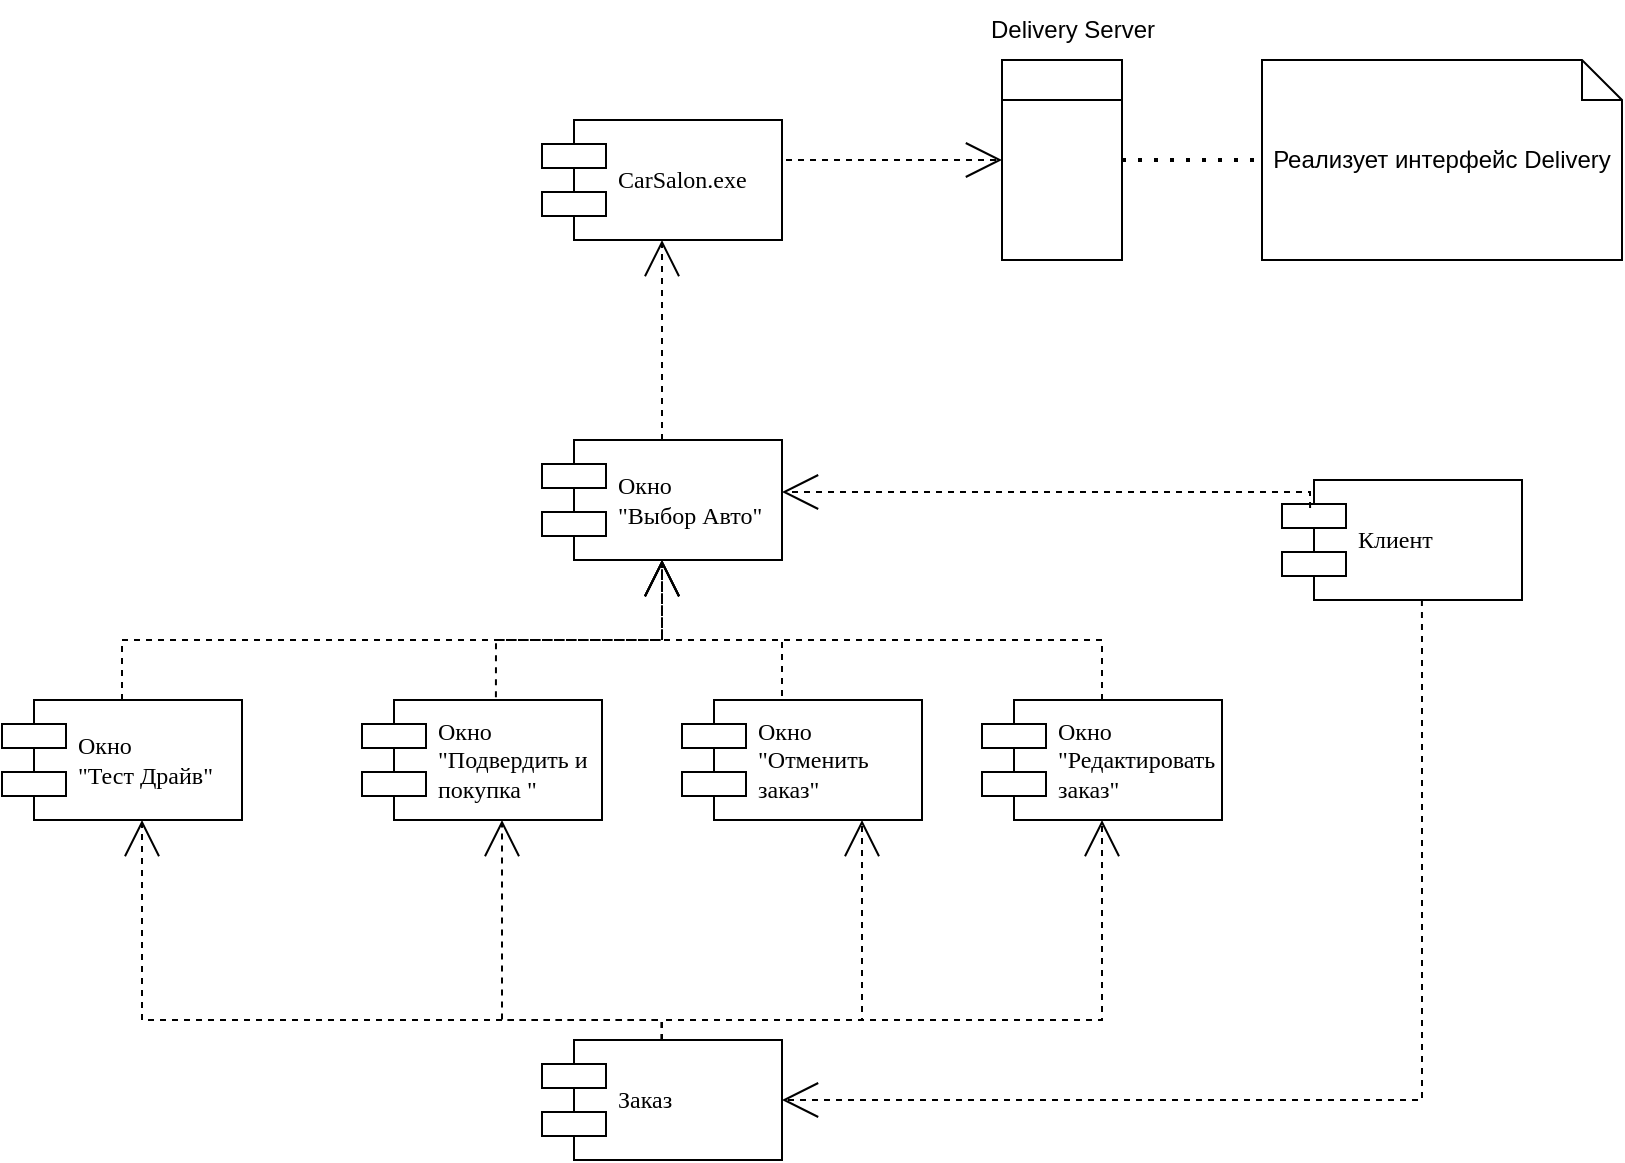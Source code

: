 <mxfile version="24.4.0" type="github" pages="2">
  <diagram name="Page-1" id="5f0bae14-7c28-e335-631c-24af17079c00">
    <mxGraphModel dx="1158" dy="1373" grid="1" gridSize="10" guides="1" tooltips="1" connect="1" arrows="1" fold="1" page="1" pageScale="1" pageWidth="1100" pageHeight="850" background="none" math="0" shadow="0">
      <root>
        <mxCell id="0" />
        <mxCell id="1" parent="0" />
        <mxCell id="39150e848f15840c-5" value="Окно&amp;nbsp;&lt;div&gt;&quot;Редактировать&lt;/div&gt;&lt;div&gt;заказ&lt;span style=&quot;background-color: initial;&quot;&gt;&quot;&lt;/span&gt;&lt;/div&gt;" style="shape=component;align=left;spacingLeft=36;rounded=0;shadow=0;comic=0;labelBackgroundColor=none;strokeWidth=1;fontFamily=Verdana;fontSize=12;html=1;" parent="1" vertex="1">
          <mxGeometry x="540" y="560" width="120" height="60" as="geometry" />
        </mxCell>
        <mxCell id="eIVp__R6nEYvsknZ3y0x-4" value="" style="swimlane;fontStyle=0;childLayout=stackLayout;horizontal=1;startSize=20;fillColor=none;horizontalStack=0;resizeParent=1;resizeParentMax=0;resizeLast=0;collapsible=1;marginBottom=0;whiteSpace=wrap;html=1;" parent="1" vertex="1">
          <mxGeometry x="550" y="240" width="60" height="100" as="geometry" />
        </mxCell>
        <mxCell id="eIVp__R6nEYvsknZ3y0x-10" value="Реализует интерфейс Delivery" style="shape=note;size=20;whiteSpace=wrap;html=1;" parent="1" vertex="1">
          <mxGeometry x="680" y="240" width="180" height="100" as="geometry" />
        </mxCell>
        <mxCell id="6XnjfjkZAE3h-tdR2Nu3-2" value="CarSalon.exe" style="shape=component;align=left;spacingLeft=36;rounded=0;shadow=0;comic=0;labelBackgroundColor=none;strokeWidth=1;fontFamily=Verdana;fontSize=12;html=1;" parent="1" vertex="1">
          <mxGeometry x="320" y="270" width="120" height="60" as="geometry" />
        </mxCell>
        <mxCell id="6XnjfjkZAE3h-tdR2Nu3-3" value="Клиент" style="shape=component;align=left;spacingLeft=36;rounded=0;shadow=0;comic=0;labelBackgroundColor=none;strokeWidth=1;fontFamily=Verdana;fontSize=12;html=1;" parent="1" vertex="1">
          <mxGeometry x="690" y="450" width="120" height="60" as="geometry" />
        </mxCell>
        <mxCell id="6XnjfjkZAE3h-tdR2Nu3-4" value="Заказ" style="shape=component;align=left;spacingLeft=36;rounded=0;shadow=0;comic=0;labelBackgroundColor=none;strokeWidth=1;fontFamily=Verdana;fontSize=12;html=1;" parent="1" vertex="1">
          <mxGeometry x="320" y="730" width="120" height="60" as="geometry" />
        </mxCell>
        <mxCell id="6XnjfjkZAE3h-tdR2Nu3-5" value="Окно&amp;nbsp;&lt;div&gt;&quot;Выбор Авто&quot;&lt;/div&gt;" style="shape=component;align=left;spacingLeft=36;rounded=0;shadow=0;comic=0;labelBackgroundColor=none;strokeWidth=1;fontFamily=Verdana;fontSize=12;html=1;" parent="1" vertex="1">
          <mxGeometry x="320" y="430" width="120" height="60" as="geometry" />
        </mxCell>
        <mxCell id="jZnFYh7PUX8Ud4OBRcRS-1" style="edgeStyle=orthogonalEdgeStyle;rounded=0;html=1;labelBackgroundColor=none;startArrow=none;startFill=0;startSize=8;endArrow=open;endFill=0;endSize=16;fontFamily=Verdana;fontSize=12;dashed=1;entryX=0.5;entryY=1;entryDx=0;entryDy=0;" edge="1" parent="1" source="6XnjfjkZAE3h-tdR2Nu3-5" target="6XnjfjkZAE3h-tdR2Nu3-2">
          <mxGeometry relative="1" as="geometry">
            <Array as="points">
              <mxPoint x="380" y="390" />
              <mxPoint x="380" y="390" />
            </Array>
            <mxPoint x="580" y="420" as="sourcePoint" />
            <mxPoint x="270" y="370" as="targetPoint" />
          </mxGeometry>
        </mxCell>
        <mxCell id="jZnFYh7PUX8Ud4OBRcRS-3" style="edgeStyle=orthogonalEdgeStyle;rounded=0;html=1;labelBackgroundColor=none;startArrow=none;startFill=0;startSize=8;endArrow=open;endFill=0;endSize=16;fontFamily=Verdana;fontSize=12;dashed=1;entryX=1;entryY=0.25;entryDx=0;entryDy=0;exitX=0.117;exitY=0.05;exitDx=0;exitDy=0;exitPerimeter=0;" edge="1" parent="1">
          <mxGeometry relative="1" as="geometry">
            <Array as="points">
              <mxPoint x="704" y="456" />
            </Array>
            <mxPoint x="704.04" y="464" as="sourcePoint" />
            <mxPoint x="440" y="456" as="targetPoint" />
          </mxGeometry>
        </mxCell>
        <mxCell id="jZnFYh7PUX8Ud4OBRcRS-4" style="edgeStyle=orthogonalEdgeStyle;rounded=0;html=1;labelBackgroundColor=none;startArrow=none;startFill=0;startSize=8;endArrow=open;endFill=0;endSize=16;fontFamily=Verdana;fontSize=12;dashed=1;exitX=0.583;exitY=1;exitDx=0;exitDy=0;exitPerimeter=0;" edge="1" parent="1" source="6XnjfjkZAE3h-tdR2Nu3-3" target="6XnjfjkZAE3h-tdR2Nu3-4">
          <mxGeometry relative="1" as="geometry">
            <Array as="points">
              <mxPoint x="760" y="530" />
              <mxPoint x="760" y="530" />
            </Array>
            <mxPoint x="754.04" y="558" as="sourcePoint" />
            <mxPoint x="490" y="550" as="targetPoint" />
          </mxGeometry>
        </mxCell>
        <mxCell id="jZnFYh7PUX8Ud4OBRcRS-5" value="Окно&amp;nbsp;&lt;div&gt;&quot;Отменить&amp;nbsp;&lt;/div&gt;&lt;div&gt;заказ&lt;span style=&quot;background-color: initial;&quot;&gt;&quot;&lt;/span&gt;&lt;/div&gt;" style="shape=component;align=left;spacingLeft=36;rounded=0;shadow=0;comic=0;labelBackgroundColor=none;strokeWidth=1;fontFamily=Verdana;fontSize=12;html=1;" vertex="1" parent="1">
          <mxGeometry x="390" y="560" width="120" height="60" as="geometry" />
        </mxCell>
        <mxCell id="jZnFYh7PUX8Ud4OBRcRS-6" value="Окно&amp;nbsp;&lt;div&gt;&quot;Подвердить и&amp;nbsp;&lt;/div&gt;&lt;div&gt;покупка &quot;&lt;/div&gt;" style="shape=component;align=left;spacingLeft=36;rounded=0;shadow=0;comic=0;labelBackgroundColor=none;strokeWidth=1;fontFamily=Verdana;fontSize=12;html=1;" vertex="1" parent="1">
          <mxGeometry x="230" y="560" width="120" height="60" as="geometry" />
        </mxCell>
        <mxCell id="jZnFYh7PUX8Ud4OBRcRS-7" value="Окно&amp;nbsp;&lt;div&gt;&quot;Тест Драйв&quot;&lt;/div&gt;" style="shape=component;align=left;spacingLeft=36;rounded=0;shadow=0;comic=0;labelBackgroundColor=none;strokeWidth=1;fontFamily=Verdana;fontSize=12;html=1;" vertex="1" parent="1">
          <mxGeometry x="50" y="560" width="120" height="60" as="geometry" />
        </mxCell>
        <mxCell id="jZnFYh7PUX8Ud4OBRcRS-8" style="edgeStyle=orthogonalEdgeStyle;rounded=0;html=1;labelBackgroundColor=none;startArrow=none;startFill=0;startSize=8;endArrow=open;endFill=0;endSize=16;fontFamily=Verdana;fontSize=12;dashed=1;exitX=0.5;exitY=0;exitDx=0;exitDy=0;" edge="1" parent="1" source="6XnjfjkZAE3h-tdR2Nu3-4" target="jZnFYh7PUX8Ud4OBRcRS-7">
          <mxGeometry relative="1" as="geometry">
            <Array as="points">
              <mxPoint x="380" y="720" />
              <mxPoint x="120" y="720" />
            </Array>
            <mxPoint x="370" y="610" as="sourcePoint" />
            <mxPoint x="370" y="510" as="targetPoint" />
          </mxGeometry>
        </mxCell>
        <mxCell id="jZnFYh7PUX8Ud4OBRcRS-9" style="edgeStyle=orthogonalEdgeStyle;rounded=0;html=1;labelBackgroundColor=none;startArrow=none;startFill=0;startSize=8;endArrow=open;endFill=0;endSize=16;fontFamily=Verdana;fontSize=12;dashed=1;" edge="1" parent="1" target="jZnFYh7PUX8Ud4OBRcRS-6">
          <mxGeometry relative="1" as="geometry">
            <Array as="points">
              <mxPoint x="380" y="720" />
              <mxPoint x="300" y="720" />
            </Array>
            <mxPoint x="379.7" y="730" as="sourcePoint" />
            <mxPoint x="379.7" y="630" as="targetPoint" />
          </mxGeometry>
        </mxCell>
        <mxCell id="jZnFYh7PUX8Ud4OBRcRS-10" style="edgeStyle=orthogonalEdgeStyle;rounded=0;html=1;labelBackgroundColor=none;startArrow=none;startFill=0;startSize=8;endArrow=open;endFill=0;endSize=16;fontFamily=Verdana;fontSize=12;dashed=1;exitX=0.5;exitY=0;exitDx=0;exitDy=0;" edge="1" parent="1" source="6XnjfjkZAE3h-tdR2Nu3-4" target="jZnFYh7PUX8Ud4OBRcRS-5">
          <mxGeometry relative="1" as="geometry">
            <Array as="points">
              <mxPoint x="380" y="720" />
              <mxPoint x="480" y="720" />
            </Array>
            <mxPoint x="480" y="730" as="sourcePoint" />
            <mxPoint x="480" y="630" as="targetPoint" />
          </mxGeometry>
        </mxCell>
        <mxCell id="jZnFYh7PUX8Ud4OBRcRS-11" style="edgeStyle=orthogonalEdgeStyle;rounded=0;html=1;labelBackgroundColor=none;startArrow=none;startFill=0;startSize=8;endArrow=open;endFill=0;endSize=16;fontFamily=Verdana;fontSize=12;dashed=1;exitX=0.5;exitY=0;exitDx=0;exitDy=0;" edge="1" parent="1" source="6XnjfjkZAE3h-tdR2Nu3-4" target="39150e848f15840c-5">
          <mxGeometry relative="1" as="geometry">
            <Array as="points">
              <mxPoint x="380" y="720" />
              <mxPoint x="600" y="720" />
            </Array>
            <mxPoint x="599.13" y="730" as="sourcePoint" />
            <mxPoint x="599.13" y="630" as="targetPoint" />
          </mxGeometry>
        </mxCell>
        <mxCell id="jZnFYh7PUX8Ud4OBRcRS-12" style="edgeStyle=orthogonalEdgeStyle;rounded=0;html=1;labelBackgroundColor=none;startArrow=none;startFill=0;startSize=8;endArrow=open;endFill=0;endSize=16;fontFamily=Verdana;fontSize=12;dashed=1;entryX=0.5;entryY=1;entryDx=0;entryDy=0;exitX=0.5;exitY=0;exitDx=0;exitDy=0;" edge="1" parent="1" source="jZnFYh7PUX8Ud4OBRcRS-7" target="6XnjfjkZAE3h-tdR2Nu3-5">
          <mxGeometry relative="1" as="geometry">
            <Array as="points">
              <mxPoint x="110" y="530" />
              <mxPoint x="380" y="530" />
            </Array>
            <mxPoint x="250" y="550" as="sourcePoint" />
            <mxPoint x="250" y="450" as="targetPoint" />
          </mxGeometry>
        </mxCell>
        <mxCell id="jZnFYh7PUX8Ud4OBRcRS-13" style="edgeStyle=orthogonalEdgeStyle;rounded=0;html=1;labelBackgroundColor=none;startArrow=none;startFill=0;startSize=8;endArrow=open;endFill=0;endSize=16;fontFamily=Verdana;fontSize=12;dashed=1;exitX=0.558;exitY=-0.022;exitDx=0;exitDy=0;exitPerimeter=0;" edge="1" parent="1" source="jZnFYh7PUX8Ud4OBRcRS-6" target="6XnjfjkZAE3h-tdR2Nu3-5">
          <mxGeometry relative="1" as="geometry">
            <Array as="points">
              <mxPoint x="297" y="530" />
              <mxPoint x="380" y="530" />
            </Array>
            <mxPoint x="349.13" y="590" as="sourcePoint" />
            <mxPoint x="349.13" y="490" as="targetPoint" />
          </mxGeometry>
        </mxCell>
        <mxCell id="jZnFYh7PUX8Ud4OBRcRS-14" style="edgeStyle=orthogonalEdgeStyle;rounded=0;html=1;labelBackgroundColor=none;startArrow=none;startFill=0;startSize=8;endArrow=open;endFill=0;endSize=16;fontFamily=Verdana;fontSize=12;dashed=1;exitX=0.5;exitY=0;exitDx=0;exitDy=0;" edge="1" parent="1" source="jZnFYh7PUX8Ud4OBRcRS-5" target="6XnjfjkZAE3h-tdR2Nu3-5">
          <mxGeometry relative="1" as="geometry">
            <Array as="points">
              <mxPoint x="440" y="560" />
              <mxPoint x="440" y="530" />
              <mxPoint x="380" y="530" />
            </Array>
            <mxPoint x="490" y="570" as="sourcePoint" />
            <mxPoint x="380" y="500" as="targetPoint" />
          </mxGeometry>
        </mxCell>
        <mxCell id="jZnFYh7PUX8Ud4OBRcRS-15" style="edgeStyle=orthogonalEdgeStyle;rounded=0;html=1;labelBackgroundColor=none;startArrow=none;startFill=0;startSize=8;endArrow=open;endFill=0;endSize=16;fontFamily=Verdana;fontSize=12;dashed=1;entryX=0.5;entryY=1;entryDx=0;entryDy=0;exitX=0.5;exitY=0;exitDx=0;exitDy=0;" edge="1" parent="1" source="39150e848f15840c-5" target="6XnjfjkZAE3h-tdR2Nu3-5">
          <mxGeometry relative="1" as="geometry">
            <Array as="points">
              <mxPoint x="600" y="530" />
              <mxPoint x="380" y="530" />
            </Array>
            <mxPoint x="520" y="580" as="sourcePoint" />
            <mxPoint x="520" y="480" as="targetPoint" />
          </mxGeometry>
        </mxCell>
        <mxCell id="jZnFYh7PUX8Ud4OBRcRS-17" style="edgeStyle=orthogonalEdgeStyle;rounded=0;html=1;labelBackgroundColor=none;startArrow=none;startFill=0;startSize=8;endArrow=open;endFill=0;endSize=16;fontFamily=Verdana;fontSize=12;dashed=1;entryX=0;entryY=0.5;entryDx=0;entryDy=0;exitX=1;exitY=0.5;exitDx=0;exitDy=0;" edge="1" parent="1" source="6XnjfjkZAE3h-tdR2Nu3-2" target="eIVp__R6nEYvsknZ3y0x-4">
          <mxGeometry relative="1" as="geometry">
            <Array as="points">
              <mxPoint x="440" y="290" />
            </Array>
            <mxPoint x="390" y="440" as="sourcePoint" />
            <mxPoint x="390" y="340" as="targetPoint" />
          </mxGeometry>
        </mxCell>
        <mxCell id="jZnFYh7PUX8Ud4OBRcRS-18" value="Delivery Server" style="text;html=1;align=center;verticalAlign=middle;resizable=0;points=[];autosize=1;strokeColor=none;fillColor=none;" vertex="1" parent="1">
          <mxGeometry x="530" y="210" width="110" height="30" as="geometry" />
        </mxCell>
        <mxCell id="jZnFYh7PUX8Ud4OBRcRS-19" value="" style="endArrow=none;dashed=1;html=1;dashPattern=1 3;strokeWidth=2;rounded=0;exitX=1;exitY=0.5;exitDx=0;exitDy=0;entryX=0;entryY=0.5;entryDx=0;entryDy=0;entryPerimeter=0;" edge="1" parent="1" source="eIVp__R6nEYvsknZ3y0x-4" target="eIVp__R6nEYvsknZ3y0x-10">
          <mxGeometry width="50" height="50" relative="1" as="geometry">
            <mxPoint x="750" y="420" as="sourcePoint" />
            <mxPoint x="800" y="370" as="targetPoint" />
          </mxGeometry>
        </mxCell>
      </root>
    </mxGraphModel>
  </diagram>
  <diagram id="_T148nqIjC2XUXLy-xuM" name="Page-2">
    <mxGraphModel dx="1042" dy="1236" grid="1" gridSize="10" guides="1" tooltips="1" connect="1" arrows="1" fold="1" page="1" pageScale="1" pageWidth="827" pageHeight="1169" math="0" shadow="0">
      <root>
        <mxCell id="0" />
        <mxCell id="1" parent="0" />
        <mxCell id="UXhhFiWsnYcqmBZMr6Oi-1" value="Block" style="verticalAlign=top;align=left;spacingTop=8;spacingLeft=2;spacingRight=12;shape=cube;size=10;direction=south;fontStyle=4;html=1;whiteSpace=wrap;" vertex="1" parent="1">
          <mxGeometry x="280" y="500" width="180" height="120" as="geometry" />
        </mxCell>
      </root>
    </mxGraphModel>
  </diagram>
</mxfile>
